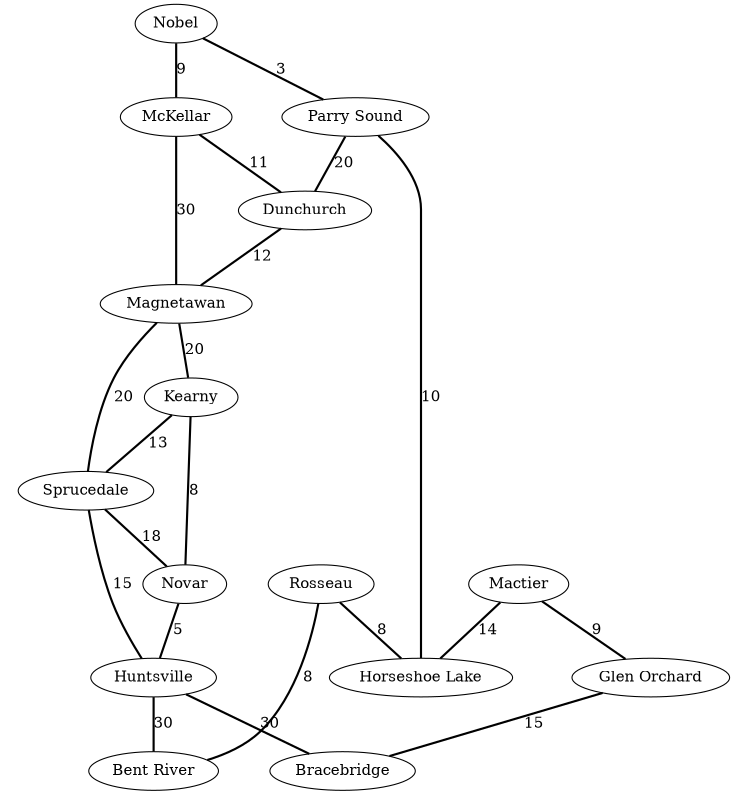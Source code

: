 graph G {
  size="5,5.3"
  ratio="fill"
  edge[style="bold"]
  Nobel
  McKellar
  "Parry Sound"
  "Horseshoe Lake"
  Rosseau
  Mactier
  "Bent River"
  Dunchurch
  Magnetawan
  Kearny
  "Glen Orchard"
  Sprucedale
  Novar
  Huntsville
  Bracebridge

  Nobel -- McKellar[label="9", weight="9"]
  Nobel -- "Parry Sound"[label="3", weight="3"]
  McKellar -- Dunchurch[label="11", weight="11"]
  Dunchurch -- Magnetawan[label="12", weight="12"]
  McKellar -- Magnetawan[label="30", weight="30"]
  Magnetawan -- Kearny[label="20", weight="20"]
  Magnetawan -- Sprucedale[label="20", weight="20"]
  Kearny -- Sprucedale[label="13", weight="13"]
  Sprucedale -- Novar[label="18", weight="18"]
  Sprucedale -- Huntsville[label="15", weight="15"]
  Kearny -- Novar[label="8", weight="11"]
  Novar -- Huntsville[label="5", weight="5"]
  Huntsville -- Bracebridge[label="30", weight="30"]
  Huntsville -- "Bent River"[label="30", weight="30"] 
  Rosseau -- "Bent River"[label="8", weight="8"] 
  Rosseau -- "Horseshoe Lake"[label="8", weight="8"] 
  Mactier -- "Horseshoe Lake"[label="14", weight="14"] 
  "Parry Sound" -- "Horseshoe Lake"[label="10", weight="10"] 
  "Parry Sound" -- Dunchurch[label="20", weight="20"] 
  Mactier -- "Glen Orchard"[label="9", weight="9"] 
  "Glen Orchard" -- Bracebridge[label="15", weight="15"] 
}
